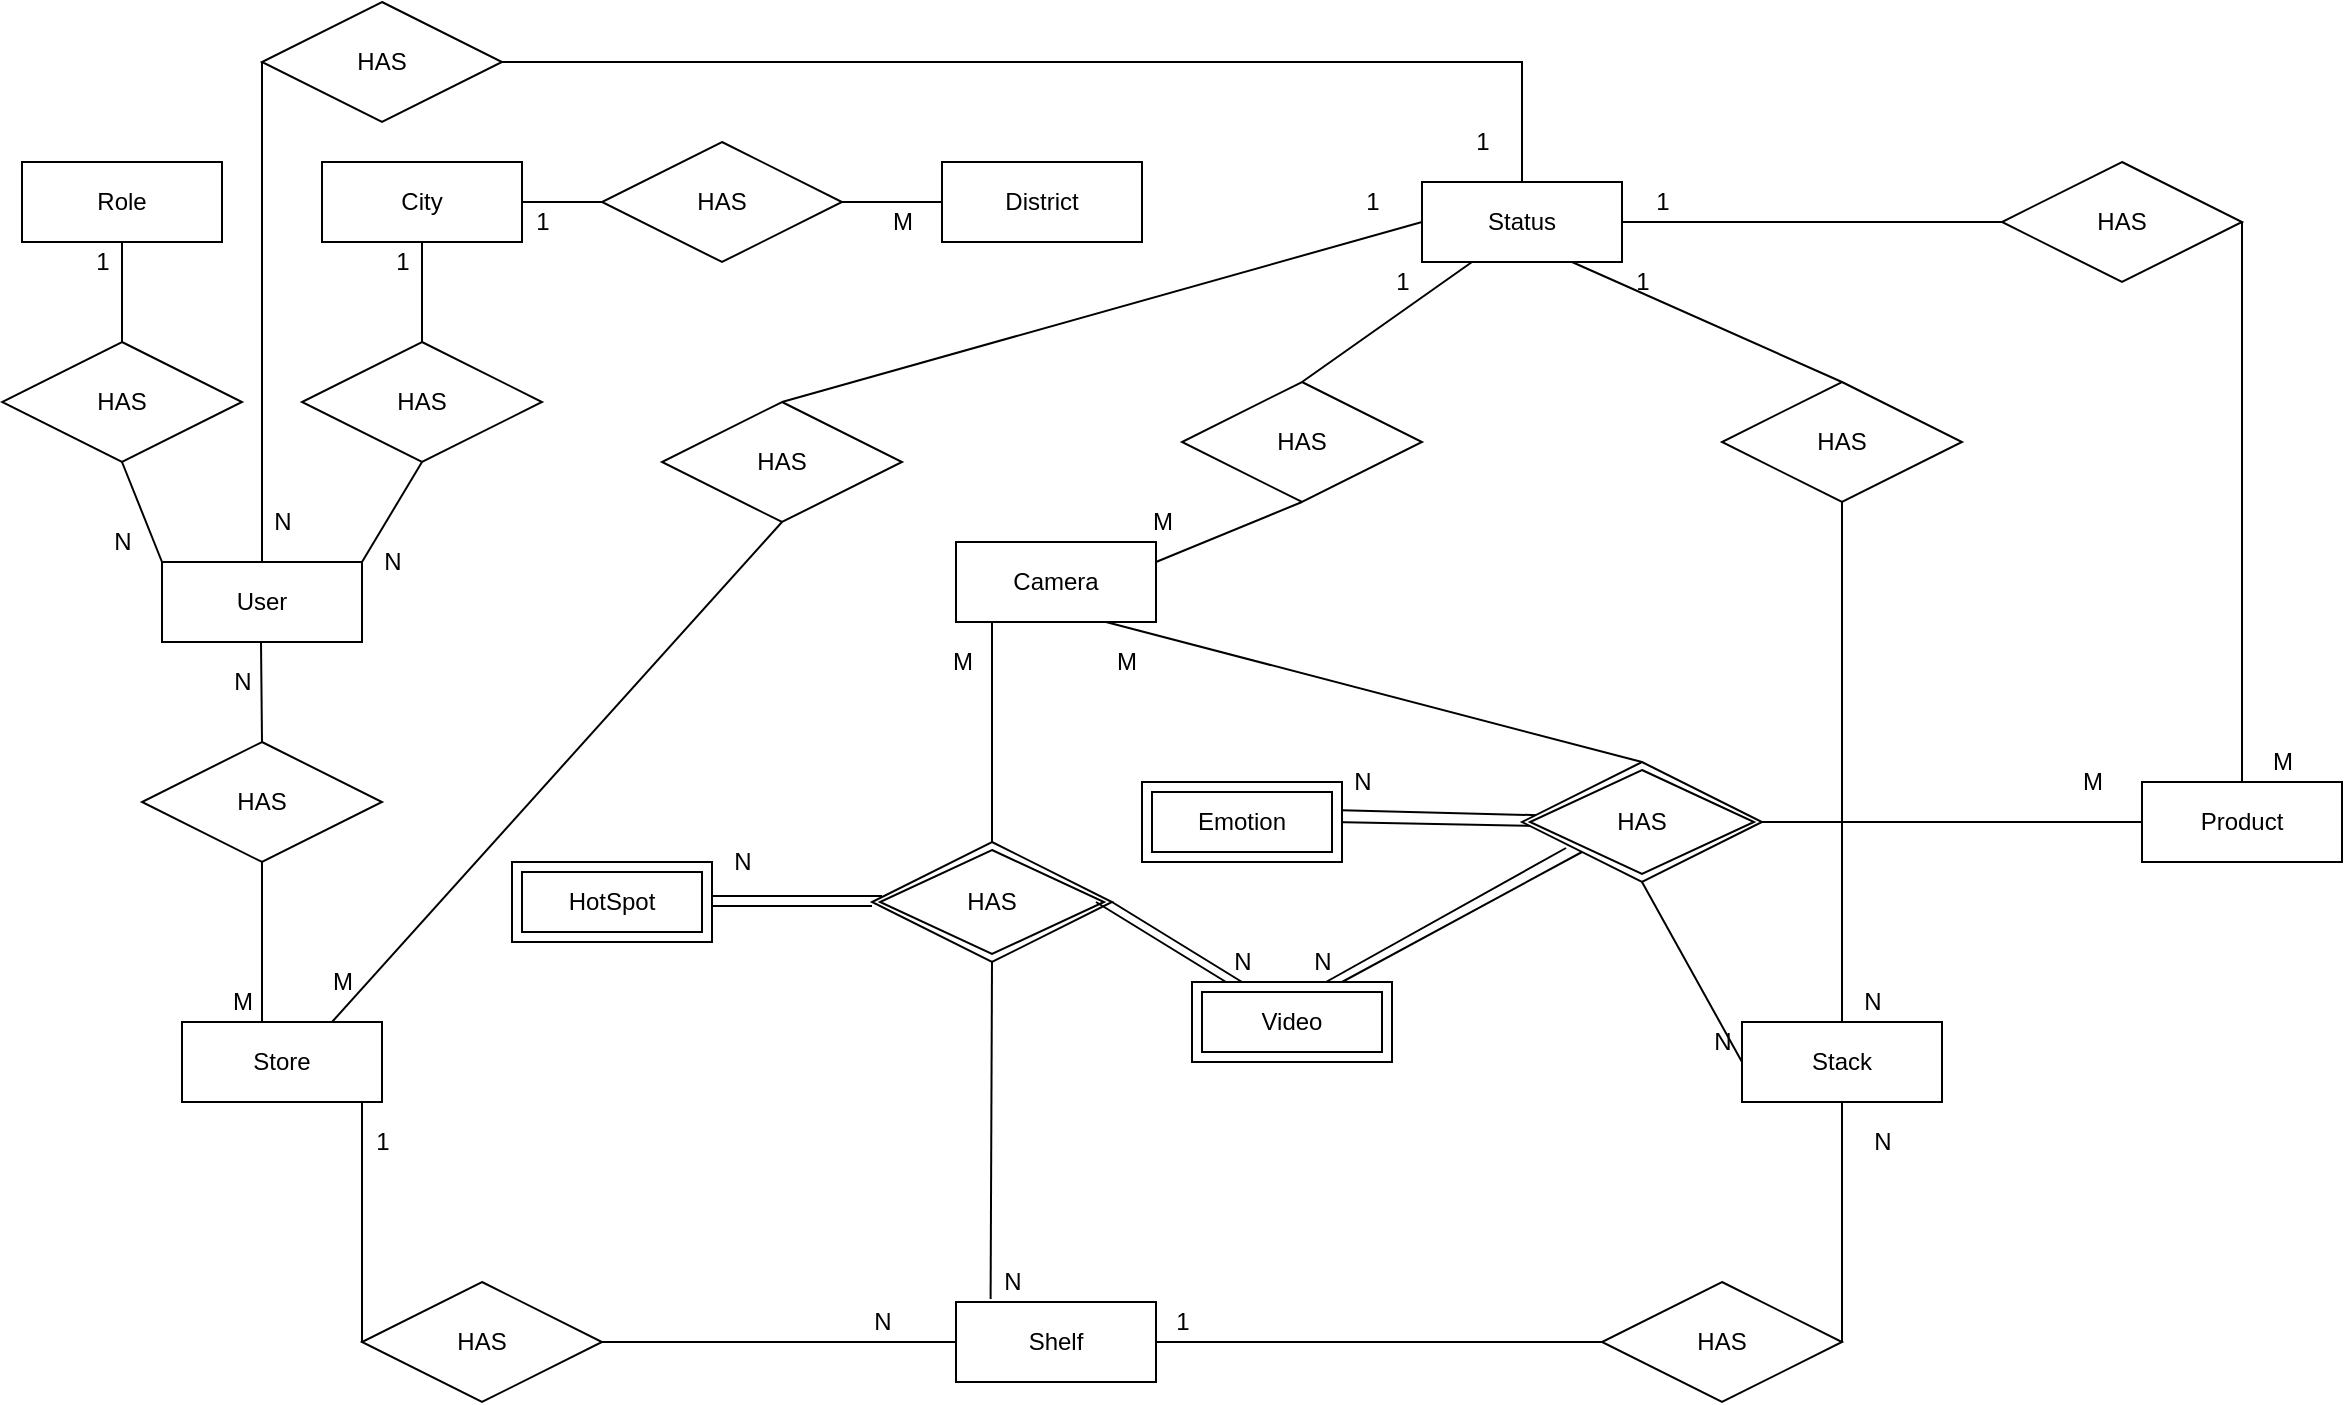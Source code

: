 <mxfile version="14.4.3" type="device" pages="2"><diagram id="R2lEEEUBdFMjLlhIrx00" name="Page-1"><mxGraphModel dx="1753" dy="2165" grid="1" gridSize="10" guides="1" tooltips="1" connect="1" arrows="1" fold="1" page="1" pageScale="1" pageWidth="850" pageHeight="1100" math="0" shadow="0" extFonts="Permanent Marker^https://fonts.googleapis.com/css?family=Permanent+Marker"><root><mxCell id="0"/><mxCell id="1" parent="0"/><mxCell id="-5fIrPBO5PSGwy3psEYP-17" value="HAS" style="shape=rhombus;perimeter=rhombusPerimeter;whiteSpace=wrap;html=1;align=center;" vertex="1" parent="1"><mxGeometry x="90" y="80" width="120" height="60" as="geometry"/></mxCell><mxCell id="-5fIrPBO5PSGwy3psEYP-18" value="" style="endArrow=none;html=1;rounded=0;exitX=0;exitY=0;exitDx=0;exitDy=0;entryX=0.5;entryY=1;entryDx=0;entryDy=0;" edge="1" parent="1" source="-5fIrPBO5PSGwy3psEYP-61" target="-5fIrPBO5PSGwy3psEYP-17"><mxGeometry relative="1" as="geometry"><mxPoint x="161" y="170" as="sourcePoint"/><mxPoint x="311" y="150" as="targetPoint"/></mxGeometry></mxCell><mxCell id="-5fIrPBO5PSGwy3psEYP-20" value="" style="endArrow=none;html=1;rounded=0;exitX=0.5;exitY=0;exitDx=0;exitDy=0;entryX=0.5;entryY=1;entryDx=0;entryDy=0;" edge="1" parent="1" source="-5fIrPBO5PSGwy3psEYP-17" target="-5fIrPBO5PSGwy3psEYP-65"><mxGeometry relative="1" as="geometry"><mxPoint x="161" y="50" as="sourcePoint"/><mxPoint x="140" y="30" as="targetPoint"/></mxGeometry></mxCell><mxCell id="-5fIrPBO5PSGwy3psEYP-24" value="HAS" style="shape=rhombus;perimeter=rhombusPerimeter;whiteSpace=wrap;html=1;align=center;" vertex="1" parent="1"><mxGeometry x="390" y="-20" width="120" height="60" as="geometry"/></mxCell><mxCell id="-5fIrPBO5PSGwy3psEYP-25" value="" style="endArrow=none;html=1;rounded=0;exitX=1;exitY=0.5;exitDx=0;exitDy=0;entryX=0;entryY=0.5;entryDx=0;entryDy=0;" edge="1" parent="1" source="-5fIrPBO5PSGwy3psEYP-64" target="-5fIrPBO5PSGwy3psEYP-24"><mxGeometry relative="1" as="geometry"><mxPoint x="360" y="-30" as="sourcePoint"/><mxPoint x="629.5" y="110" as="targetPoint"/></mxGeometry></mxCell><mxCell id="-5fIrPBO5PSGwy3psEYP-26" value="" style="endArrow=none;html=1;rounded=0;entryX=1;entryY=0.5;entryDx=0;entryDy=0;exitX=0;exitY=0.5;exitDx=0;exitDy=0;" edge="1" parent="1" target="-5fIrPBO5PSGwy3psEYP-24"><mxGeometry relative="1" as="geometry"><mxPoint x="560" y="10" as="sourcePoint"/><mxPoint x="629.5" as="targetPoint"/></mxGeometry></mxCell><mxCell id="-5fIrPBO5PSGwy3psEYP-27" value="HAS" style="shape=rhombus;perimeter=rhombusPerimeter;whiteSpace=wrap;html=1;align=center;" vertex="1" parent="1"><mxGeometry x="160" y="280" width="120" height="60" as="geometry"/></mxCell><mxCell id="-5fIrPBO5PSGwy3psEYP-28" value="" style="endArrow=none;html=1;rounded=0;exitX=0.5;exitY=0;exitDx=0;exitDy=0;entryX=0.5;entryY=1;entryDx=0;entryDy=0;" edge="1" parent="1" target="-5fIrPBO5PSGwy3psEYP-27"><mxGeometry relative="1" as="geometry"><mxPoint x="220" y="420" as="sourcePoint"/><mxPoint x="370" y="380" as="targetPoint"/></mxGeometry></mxCell><mxCell id="-5fIrPBO5PSGwy3psEYP-29" value="" style="endArrow=none;html=1;rounded=0;entryX=0.5;entryY=1;entryDx=0;entryDy=0;" edge="1" parent="1"><mxGeometry relative="1" as="geometry"><mxPoint x="220" y="280" as="sourcePoint"/><mxPoint x="219.5" y="230" as="targetPoint"/></mxGeometry></mxCell><mxCell id="-5fIrPBO5PSGwy3psEYP-30" value="HAS" style="shape=rhombus;perimeter=rhombusPerimeter;whiteSpace=wrap;html=1;align=center;" vertex="1" parent="1"><mxGeometry x="270" y="550" width="120" height="60" as="geometry"/></mxCell><mxCell id="-5fIrPBO5PSGwy3psEYP-31" value="" style="endArrow=none;html=1;rounded=0;exitX=0;exitY=0.5;exitDx=0;exitDy=0;" edge="1" parent="1" source="-5fIrPBO5PSGwy3psEYP-30"><mxGeometry relative="1" as="geometry"><mxPoint x="230" y="430" as="sourcePoint"/><mxPoint x="270" y="440" as="targetPoint"/></mxGeometry></mxCell><mxCell id="-5fIrPBO5PSGwy3psEYP-32" value="" style="endArrow=none;html=1;rounded=0;exitX=0;exitY=0.5;exitDx=0;exitDy=0;entryX=1;entryY=0.5;entryDx=0;entryDy=0;" edge="1" parent="1" source="-5fIrPBO5PSGwy3psEYP-72" target="-5fIrPBO5PSGwy3psEYP-30"><mxGeometry relative="1" as="geometry"><mxPoint x="556" y="439.5" as="sourcePoint"/><mxPoint x="480" y="439.5" as="targetPoint"/></mxGeometry></mxCell><mxCell id="-5fIrPBO5PSGwy3psEYP-34" value="HAS" style="shape=rhombus;perimeter=rhombusPerimeter;whiteSpace=wrap;html=1;align=center;" vertex="1" parent="1"><mxGeometry x="890" y="550" width="120" height="60" as="geometry"/></mxCell><mxCell id="-5fIrPBO5PSGwy3psEYP-35" value="" style="endArrow=none;html=1;rounded=0;exitX=0;exitY=0.5;exitDx=0;exitDy=0;entryX=1;entryY=0.5;entryDx=0;entryDy=0;" edge="1" parent="1" source="-5fIrPBO5PSGwy3psEYP-34" target="-5fIrPBO5PSGwy3psEYP-72"><mxGeometry relative="1" as="geometry"><mxPoint x="626" y="430" as="sourcePoint"/><mxPoint x="680" y="440" as="targetPoint"/></mxGeometry></mxCell><mxCell id="-5fIrPBO5PSGwy3psEYP-36" value="" style="endArrow=none;html=1;rounded=0;exitX=0.5;exitY=1;exitDx=0;exitDy=0;entryX=1;entryY=0.5;entryDx=0;entryDy=0;" edge="1" parent="1" source="-5fIrPBO5PSGwy3psEYP-73" target="-5fIrPBO5PSGwy3psEYP-34"><mxGeometry relative="1" as="geometry"><mxPoint x="952" y="439.5" as="sourcePoint"/><mxPoint x="876" y="439.5" as="targetPoint"/></mxGeometry></mxCell><mxCell id="-5fIrPBO5PSGwy3psEYP-39" value="HAS" style="shape=rhombus;perimeter=rhombusPerimeter;whiteSpace=wrap;html=1;align=center;" vertex="1" parent="1"><mxGeometry x="240" y="80" width="120" height="60" as="geometry"/></mxCell><mxCell id="-5fIrPBO5PSGwy3psEYP-40" value="" style="endArrow=none;html=1;rounded=0;exitX=1;exitY=0;exitDx=0;exitDy=0;entryX=0.5;entryY=1;entryDx=0;entryDy=0;" edge="1" parent="1" target="-5fIrPBO5PSGwy3psEYP-39" source="-5fIrPBO5PSGwy3psEYP-61"><mxGeometry relative="1" as="geometry"><mxPoint x="281" y="170" as="sourcePoint"/><mxPoint x="431" y="150" as="targetPoint"/></mxGeometry></mxCell><mxCell id="-5fIrPBO5PSGwy3psEYP-41" value="" style="endArrow=none;html=1;rounded=0;exitX=0.5;exitY=0;exitDx=0;exitDy=0;entryX=0.5;entryY=1;entryDx=0;entryDy=0;" edge="1" parent="1" source="-5fIrPBO5PSGwy3psEYP-39" target="-5fIrPBO5PSGwy3psEYP-64"><mxGeometry relative="1" as="geometry"><mxPoint x="300" y="50" as="sourcePoint"/><mxPoint x="300" y="30" as="targetPoint"/></mxGeometry></mxCell><mxCell id="-5fIrPBO5PSGwy3psEYP-49" value="" style="endArrow=none;html=1;rounded=0;exitX=0.173;exitY=-0.037;exitDx=0;exitDy=0;entryX=0.5;entryY=1;entryDx=0;entryDy=0;exitPerimeter=0;" edge="1" parent="1" source="-5fIrPBO5PSGwy3psEYP-72"><mxGeometry relative="1" as="geometry"><mxPoint x="617" y="400" as="sourcePoint"/><mxPoint x="585" y="390" as="targetPoint"/></mxGeometry></mxCell><mxCell id="-5fIrPBO5PSGwy3psEYP-50" value="" style="endArrow=none;html=1;rounded=0;exitX=0.5;exitY=0;exitDx=0;exitDy=0;" edge="1" parent="1"><mxGeometry relative="1" as="geometry"><mxPoint x="585" y="330" as="sourcePoint"/><mxPoint x="585" y="220" as="targetPoint"/></mxGeometry></mxCell><mxCell id="-5fIrPBO5PSGwy3psEYP-53" value="" style="endArrow=none;html=1;rounded=0;exitX=0;exitY=0.5;exitDx=0;exitDy=0;entryX=0.5;entryY=1;entryDx=0;entryDy=0;" edge="1" parent="1" source="-5fIrPBO5PSGwy3psEYP-73"><mxGeometry relative="1" as="geometry"><mxPoint x="1010" y="410" as="sourcePoint"/><mxPoint x="910" y="350" as="targetPoint"/></mxGeometry></mxCell><mxCell id="-5fIrPBO5PSGwy3psEYP-54" value="" style="endArrow=none;html=1;rounded=0;entryX=0.75;entryY=1;entryDx=0;entryDy=0;exitX=0.5;exitY=0;exitDx=0;exitDy=0;" edge="1" parent="1" target="-5fIrPBO5PSGwy3psEYP-68"><mxGeometry relative="1" as="geometry"><mxPoint x="910" y="290" as="sourcePoint"/><mxPoint x="677" y="200" as="targetPoint"/></mxGeometry></mxCell><mxCell id="-5fIrPBO5PSGwy3psEYP-56" value="" style="endArrow=none;html=1;rounded=0;exitX=1;exitY=0.5;exitDx=0;exitDy=0;entryX=0;entryY=0.5;entryDx=0;entryDy=0;" edge="1" parent="1" target="-5fIrPBO5PSGwy3psEYP-75"><mxGeometry relative="1" as="geometry"><mxPoint x="970" y="320" as="sourcePoint"/><mxPoint x="1170" y="230" as="targetPoint"/></mxGeometry></mxCell><mxCell id="-5fIrPBO5PSGwy3psEYP-59" value="Video" style="shape=ext;margin=3;double=1;whiteSpace=wrap;html=1;align=center;rounded=0;shadow=0;glass=0;sketch=0;gradientColor=none;" vertex="1" parent="1"><mxGeometry x="685" y="400" width="100" height="40" as="geometry"/></mxCell><mxCell id="-5fIrPBO5PSGwy3psEYP-61" value="User" style="whiteSpace=wrap;html=1;align=center;rounded=0;shadow=0;glass=0;sketch=0;gradientColor=none;" vertex="1" parent="1"><mxGeometry x="170" y="190" width="100" height="40" as="geometry"/></mxCell><mxCell id="-5fIrPBO5PSGwy3psEYP-63" value="Store" style="whiteSpace=wrap;html=1;align=center;rounded=0;shadow=0;glass=0;sketch=0;gradientColor=none;" vertex="1" parent="1"><mxGeometry x="180" y="420" width="100" height="40" as="geometry"/></mxCell><mxCell id="-5fIrPBO5PSGwy3psEYP-64" value="City" style="whiteSpace=wrap;html=1;align=center;rounded=0;shadow=0;glass=0;sketch=0;gradientColor=none;" vertex="1" parent="1"><mxGeometry x="250" y="-10" width="100" height="40" as="geometry"/></mxCell><mxCell id="-5fIrPBO5PSGwy3psEYP-65" value="Role" style="whiteSpace=wrap;html=1;align=center;rounded=0;shadow=0;glass=0;sketch=0;gradientColor=none;" vertex="1" parent="1"><mxGeometry x="100" y="-10" width="100" height="40" as="geometry"/></mxCell><mxCell id="-5fIrPBO5PSGwy3psEYP-67" value="District" style="whiteSpace=wrap;html=1;align=center;rounded=0;shadow=0;glass=0;sketch=0;gradientColor=none;" vertex="1" parent="1"><mxGeometry x="560" y="-10" width="100" height="40" as="geometry"/></mxCell><mxCell id="-5fIrPBO5PSGwy3psEYP-68" value="Camera" style="whiteSpace=wrap;html=1;align=center;rounded=0;shadow=0;glass=0;sketch=0;gradientColor=none;" vertex="1" parent="1"><mxGeometry x="567" y="180" width="100" height="40" as="geometry"/></mxCell><mxCell id="-5fIrPBO5PSGwy3psEYP-72" value="Shelf" style="whiteSpace=wrap;html=1;align=center;rounded=0;shadow=0;glass=0;sketch=0;gradientColor=none;" vertex="1" parent="1"><mxGeometry x="567" y="560" width="100" height="40" as="geometry"/></mxCell><mxCell id="-5fIrPBO5PSGwy3psEYP-73" value="Stack" style="whiteSpace=wrap;html=1;align=center;rounded=0;shadow=0;glass=0;sketch=0;gradientColor=none;" vertex="1" parent="1"><mxGeometry x="960" y="420" width="100" height="40" as="geometry"/></mxCell><mxCell id="-5fIrPBO5PSGwy3psEYP-75" value="Product" style="whiteSpace=wrap;html=1;align=center;rounded=0;shadow=0;glass=0;sketch=0;gradientColor=none;" vertex="1" parent="1"><mxGeometry x="1160" y="300" width="100" height="40" as="geometry"/></mxCell><mxCell id="-5fIrPBO5PSGwy3psEYP-80" value="" style="endArrow=none;html=1;rounded=0;" edge="1" parent="1"><mxGeometry relative="1" as="geometry"><mxPoint x="445" y="357" as="sourcePoint"/><mxPoint x="530" y="357" as="targetPoint"/></mxGeometry></mxCell><mxCell id="-5fIrPBO5PSGwy3psEYP-82" value="" style="endArrow=none;html=1;rounded=0;entryX=1;entryY=0.5;entryDx=0;entryDy=0;" edge="1" parent="1"><mxGeometry relative="1" as="geometry"><mxPoint x="525" y="362" as="sourcePoint"/><mxPoint x="445" y="362" as="targetPoint"/></mxGeometry></mxCell><mxCell id="-5fIrPBO5PSGwy3psEYP-84" value="Status" style="whiteSpace=wrap;html=1;align=center;rounded=0;shadow=0;glass=0;sketch=0;gradientColor=none;" vertex="1" parent="1"><mxGeometry x="800" width="100" height="40" as="geometry"/></mxCell><mxCell id="-5fIrPBO5PSGwy3psEYP-85" value="" style="endArrow=none;html=1;rounded=0;entryX=1;entryY=0.5;entryDx=0;entryDy=0;exitX=0.5;exitY=0;exitDx=0;exitDy=0;" edge="1" parent="1" source="-5fIrPBO5PSGwy3psEYP-84" target="-5fIrPBO5PSGwy3psEYP-86"><mxGeometry relative="1" as="geometry"><mxPoint x="730" y="110" as="sourcePoint"/><mxPoint x="628.56" y="73.12" as="targetPoint"/><Array as="points"><mxPoint x="850" y="-60"/></Array></mxGeometry></mxCell><mxCell id="-5fIrPBO5PSGwy3psEYP-86" value="HAS" style="shape=rhombus;perimeter=rhombusPerimeter;whiteSpace=wrap;html=1;align=center;" vertex="1" parent="1"><mxGeometry x="220" y="-90" width="120" height="60" as="geometry"/></mxCell><mxCell id="-5fIrPBO5PSGwy3psEYP-87" value="" style="endArrow=none;html=1;rounded=0;entryX=0.5;entryY=0;entryDx=0;entryDy=0;exitX=0;exitY=0.5;exitDx=0;exitDy=0;" edge="1" parent="1" source="-5fIrPBO5PSGwy3psEYP-86" target="-5fIrPBO5PSGwy3psEYP-61"><mxGeometry relative="1" as="geometry"><mxPoint x="557" y="170" as="sourcePoint"/><mxPoint x="317" y="170" as="targetPoint"/></mxGeometry></mxCell><mxCell id="-5fIrPBO5PSGwy3psEYP-88" value="HAS" style="shape=rhombus;perimeter=rhombusPerimeter;whiteSpace=wrap;html=1;align=center;" vertex="1" parent="1"><mxGeometry x="680" y="100" width="120" height="60" as="geometry"/></mxCell><mxCell id="-5fIrPBO5PSGwy3psEYP-89" value="HAS" style="shape=rhombus;perimeter=rhombusPerimeter;whiteSpace=wrap;html=1;align=center;" vertex="1" parent="1"><mxGeometry x="420" y="110" width="120" height="60" as="geometry"/></mxCell><mxCell id="-5fIrPBO5PSGwy3psEYP-90" value="" style="endArrow=none;html=1;rounded=0;entryX=0.5;entryY=0;entryDx=0;entryDy=0;exitX=0;exitY=0.5;exitDx=0;exitDy=0;" edge="1" parent="1" source="-5fIrPBO5PSGwy3psEYP-84" target="-5fIrPBO5PSGwy3psEYP-89"><mxGeometry relative="1" as="geometry"><mxPoint x="540" y="210" as="sourcePoint"/><mxPoint x="350" y="320" as="targetPoint"/></mxGeometry></mxCell><mxCell id="-5fIrPBO5PSGwy3psEYP-91" value="" style="endArrow=none;html=1;rounded=0;entryX=0.5;entryY=1;entryDx=0;entryDy=0;exitX=0.75;exitY=0;exitDx=0;exitDy=0;" edge="1" parent="1" source="-5fIrPBO5PSGwy3psEYP-63" target="-5fIrPBO5PSGwy3psEYP-89"><mxGeometry relative="1" as="geometry"><mxPoint x="230" y="680" as="sourcePoint"/><mxPoint x="860" y="630" as="targetPoint"/></mxGeometry></mxCell><mxCell id="-5fIrPBO5PSGwy3psEYP-93" value="" style="endArrow=none;html=1;rounded=0;entryX=0.5;entryY=0;entryDx=0;entryDy=0;exitX=0.25;exitY=1;exitDx=0;exitDy=0;" edge="1" parent="1" source="-5fIrPBO5PSGwy3psEYP-84" target="-5fIrPBO5PSGwy3psEYP-88"><mxGeometry relative="1" as="geometry"><mxPoint x="810" y="30" as="sourcePoint"/><mxPoint x="590" y="110" as="targetPoint"/></mxGeometry></mxCell><mxCell id="-5fIrPBO5PSGwy3psEYP-94" value="" style="endArrow=none;html=1;rounded=0;entryX=1;entryY=0.25;entryDx=0;entryDy=0;" edge="1" parent="1" target="-5fIrPBO5PSGwy3psEYP-68"><mxGeometry relative="1" as="geometry"><mxPoint x="740" y="160" as="sourcePoint"/><mxPoint x="667" y="200" as="targetPoint"/></mxGeometry></mxCell><mxCell id="-5fIrPBO5PSGwy3psEYP-95" value="HAS" style="shape=rhombus;perimeter=rhombusPerimeter;whiteSpace=wrap;html=1;align=center;" vertex="1" parent="1"><mxGeometry x="950" y="100" width="120" height="60" as="geometry"/></mxCell><mxCell id="-5fIrPBO5PSGwy3psEYP-96" value="" style="endArrow=none;html=1;rounded=0;entryX=0.75;entryY=1;entryDx=0;entryDy=0;exitX=0.5;exitY=0;exitDx=0;exitDy=0;" edge="1" parent="1" source="-5fIrPBO5PSGwy3psEYP-95" target="-5fIrPBO5PSGwy3psEYP-84"><mxGeometry relative="1" as="geometry"><mxPoint x="1010" as="sourcePoint"/><mxPoint x="900" y="60" as="targetPoint"/></mxGeometry></mxCell><mxCell id="-5fIrPBO5PSGwy3psEYP-97" value="" style="endArrow=none;html=1;rounded=0;entryX=0.5;entryY=1;entryDx=0;entryDy=0;" edge="1" parent="1" source="-5fIrPBO5PSGwy3psEYP-73" target="-5fIrPBO5PSGwy3psEYP-95"><mxGeometry relative="1" as="geometry"><mxPoint x="1030" y="320" as="sourcePoint"/><mxPoint x="935" y="220" as="targetPoint"/></mxGeometry></mxCell><mxCell id="-5fIrPBO5PSGwy3psEYP-98" value="" style="endArrow=none;html=1;rounded=0;exitX=1;exitY=0.25;exitDx=0;exitDy=0;entryX=0.07;entryY=0.377;entryDx=0;entryDy=0;entryPerimeter=0;" edge="1" parent="1"><mxGeometry relative="1" as="geometry"><mxPoint x="755" y="314" as="sourcePoint"/><mxPoint x="858.4" y="316.62" as="targetPoint"/></mxGeometry></mxCell><mxCell id="-5fIrPBO5PSGwy3psEYP-106" value="HAS" style="shape=rhombus;perimeter=rhombusPerimeter;whiteSpace=wrap;html=1;align=center;" vertex="1" parent="1"><mxGeometry x="1090" y="-10" width="120" height="60" as="geometry"/></mxCell><mxCell id="-5fIrPBO5PSGwy3psEYP-107" value="" style="endArrow=none;html=1;rounded=0;exitX=0;exitY=0.5;exitDx=0;exitDy=0;" edge="1" parent="1" source="-5fIrPBO5PSGwy3psEYP-106"><mxGeometry relative="1" as="geometry"><mxPoint x="1035" y="80" as="sourcePoint"/><mxPoint x="900" y="20" as="targetPoint"/></mxGeometry></mxCell><mxCell id="-5fIrPBO5PSGwy3psEYP-108" value="" style="endArrow=none;html=1;rounded=0;exitX=0.5;exitY=0;exitDx=0;exitDy=0;entryX=1;entryY=0.5;entryDx=0;entryDy=0;" edge="1" parent="1" source="-5fIrPBO5PSGwy3psEYP-75" target="-5fIrPBO5PSGwy3psEYP-106"><mxGeometry relative="1" as="geometry"><mxPoint x="1340" y="150" as="sourcePoint"/><mxPoint x="1190" y="90" as="targetPoint"/></mxGeometry></mxCell><mxCell id="-5fIrPBO5PSGwy3psEYP-109" value="1" style="text;html=1;align=center;verticalAlign=middle;resizable=0;points=[];autosize=1;" vertex="1" parent="1"><mxGeometry x="270" y="470" width="20" height="20" as="geometry"/></mxCell><mxCell id="-5fIrPBO5PSGwy3psEYP-110" value="N" style="text;html=1;align=center;verticalAlign=middle;resizable=0;points=[];autosize=1;" vertex="1" parent="1"><mxGeometry x="520" y="560" width="20" height="20" as="geometry"/></mxCell><mxCell id="-5fIrPBO5PSGwy3psEYP-111" value="N" style="text;html=1;align=center;verticalAlign=middle;resizable=0;points=[];autosize=1;" vertex="1" parent="1"><mxGeometry x="200" y="240" width="20" height="20" as="geometry"/></mxCell><mxCell id="-5fIrPBO5PSGwy3psEYP-112" value="M" style="text;html=1;align=center;verticalAlign=middle;resizable=0;points=[];autosize=1;" vertex="1" parent="1"><mxGeometry x="195" y="400" width="30" height="20" as="geometry"/></mxCell><mxCell id="-5fIrPBO5PSGwy3psEYP-113" value="N" style="text;html=1;align=center;verticalAlign=middle;resizable=0;points=[];autosize=1;" vertex="1" parent="1"><mxGeometry x="140" y="170" width="20" height="20" as="geometry"/></mxCell><mxCell id="-5fIrPBO5PSGwy3psEYP-114" value="1" style="text;html=1;align=center;verticalAlign=middle;resizable=0;points=[];autosize=1;" vertex="1" parent="1"><mxGeometry x="130" y="30" width="20" height="20" as="geometry"/></mxCell><mxCell id="-5fIrPBO5PSGwy3psEYP-115" value="N" style="text;html=1;align=center;verticalAlign=middle;resizable=0;points=[];autosize=1;" vertex="1" parent="1"><mxGeometry x="220" y="160" width="20" height="20" as="geometry"/></mxCell><mxCell id="-5fIrPBO5PSGwy3psEYP-116" value="1" style="text;html=1;align=center;verticalAlign=middle;resizable=0;points=[];autosize=1;" vertex="1" parent="1"><mxGeometry x="280" y="30" width="20" height="20" as="geometry"/></mxCell><mxCell id="-5fIrPBO5PSGwy3psEYP-117" value="1" style="text;html=1;align=center;verticalAlign=middle;resizable=0;points=[];autosize=1;" vertex="1" parent="1"><mxGeometry x="350" y="10" width="20" height="20" as="geometry"/></mxCell><mxCell id="-5fIrPBO5PSGwy3psEYP-118" value="M" style="text;html=1;align=center;verticalAlign=middle;resizable=0;points=[];autosize=1;" vertex="1" parent="1"><mxGeometry x="525" y="10" width="30" height="20" as="geometry"/></mxCell><mxCell id="-5fIrPBO5PSGwy3psEYP-119" value="N" style="text;html=1;align=center;verticalAlign=middle;resizable=0;points=[];autosize=1;" vertex="1" parent="1"><mxGeometry x="275" y="180" width="20" height="20" as="geometry"/></mxCell><mxCell id="-5fIrPBO5PSGwy3psEYP-120" value="1" style="text;html=1;align=center;verticalAlign=middle;resizable=0;points=[];autosize=1;" vertex="1" parent="1"><mxGeometry x="820" y="-30" width="20" height="20" as="geometry"/></mxCell><mxCell id="-5fIrPBO5PSGwy3psEYP-121" value="1" style="text;html=1;align=center;verticalAlign=middle;resizable=0;points=[];autosize=1;" vertex="1" parent="1"><mxGeometry x="780" y="40" width="20" height="20" as="geometry"/></mxCell><mxCell id="-5fIrPBO5PSGwy3psEYP-122" value="1" style="text;html=1;align=center;verticalAlign=middle;resizable=0;points=[];autosize=1;" vertex="1" parent="1"><mxGeometry x="900" y="40" width="20" height="20" as="geometry"/></mxCell><mxCell id="-5fIrPBO5PSGwy3psEYP-125" value="1" style="text;html=1;align=center;verticalAlign=middle;resizable=0;points=[];autosize=1;" vertex="1" parent="1"><mxGeometry x="910" width="20" height="20" as="geometry"/></mxCell><mxCell id="-5fIrPBO5PSGwy3psEYP-126" value="M" style="text;html=1;align=center;verticalAlign=middle;resizable=0;points=[];autosize=1;" vertex="1" parent="1"><mxGeometry x="1120" y="290" width="30" height="20" as="geometry"/></mxCell><mxCell id="-5fIrPBO5PSGwy3psEYP-127" value="M" style="text;html=1;align=center;verticalAlign=middle;resizable=0;points=[];autosize=1;" vertex="1" parent="1"><mxGeometry x="1215" y="280" width="30" height="20" as="geometry"/></mxCell><mxCell id="-5fIrPBO5PSGwy3psEYP-137" value="M" style="text;html=1;align=center;verticalAlign=middle;resizable=0;points=[];autosize=1;" vertex="1" parent="1"><mxGeometry x="655" y="160" width="30" height="20" as="geometry"/></mxCell><mxCell id="-5fIrPBO5PSGwy3psEYP-140" value="N" style="text;html=1;align=center;verticalAlign=middle;resizable=0;points=[];autosize=1;" vertex="1" parent="1"><mxGeometry x="940" y="420" width="20" height="20" as="geometry"/></mxCell><mxCell id="-5fIrPBO5PSGwy3psEYP-141" value="N" style="text;html=1;align=center;verticalAlign=middle;resizable=0;points=[];autosize=1;" vertex="1" parent="1"><mxGeometry x="585" y="540" width="20" height="20" as="geometry"/></mxCell><mxCell id="-5fIrPBO5PSGwy3psEYP-142" value="M" style="text;html=1;align=center;verticalAlign=middle;resizable=0;points=[];autosize=1;" vertex="1" parent="1"><mxGeometry x="637" y="230" width="30" height="20" as="geometry"/></mxCell><mxCell id="-5fIrPBO5PSGwy3psEYP-143" value="" style="endArrow=none;html=1;rounded=0;exitX=0.07;exitY=0.534;exitDx=0;exitDy=0;entryX=1;entryY=0.5;entryDx=0;entryDy=0;exitPerimeter=0;" edge="1" parent="1" source="-5fIrPBO5PSGwy3psEYP-151"><mxGeometry relative="1" as="geometry"><mxPoint x="1048" y="203" as="sourcePoint"/><mxPoint x="755" y="320" as="targetPoint"/></mxGeometry></mxCell><mxCell id="-5fIrPBO5PSGwy3psEYP-144" value="N" style="text;html=1;align=center;verticalAlign=middle;resizable=0;points=[];autosize=1;" vertex="1" parent="1"><mxGeometry x="1015" y="400" width="20" height="20" as="geometry"/></mxCell><mxCell id="-5fIrPBO5PSGwy3psEYP-147" value="1" style="text;html=1;align=center;verticalAlign=middle;resizable=0;points=[];autosize=1;" vertex="1" parent="1"><mxGeometry x="765" width="20" height="20" as="geometry"/></mxCell><mxCell id="-5fIrPBO5PSGwy3psEYP-148" value="M" style="text;html=1;align=center;verticalAlign=middle;resizable=0;points=[];autosize=1;" vertex="1" parent="1"><mxGeometry x="245" y="390" width="30" height="20" as="geometry"/></mxCell><mxCell id="-5fIrPBO5PSGwy3psEYP-149" value="M" style="text;html=1;align=center;verticalAlign=middle;resizable=0;points=[];autosize=1;" vertex="1" parent="1"><mxGeometry x="555" y="230" width="30" height="20" as="geometry"/></mxCell><mxCell id="-5fIrPBO5PSGwy3psEYP-151" value="HAS" style="shape=rhombus;double=1;perimeter=rhombusPerimeter;whiteSpace=wrap;html=1;align=center;rounded=0;shadow=0;glass=0;sketch=0;gradientColor=none;" vertex="1" parent="1"><mxGeometry x="850" y="290" width="120" height="60" as="geometry"/></mxCell><mxCell id="-5fIrPBO5PSGwy3psEYP-153" value="N" style="text;html=1;align=center;verticalAlign=middle;resizable=0;points=[];autosize=1;" vertex="1" parent="1"><mxGeometry x="450" y="330" width="20" height="20" as="geometry"/></mxCell><mxCell id="-5fIrPBO5PSGwy3psEYP-154" value="" style="endArrow=none;html=1;rounded=0;entryX=0.75;entryY=0;entryDx=0;entryDy=0;exitX=0;exitY=1;exitDx=0;exitDy=0;" edge="1" parent="1" source="-5fIrPBO5PSGwy3psEYP-151" target="-5fIrPBO5PSGwy3psEYP-59"><mxGeometry relative="1" as="geometry"><mxPoint x="820" y="332" as="sourcePoint"/><mxPoint x="765" y="330" as="targetPoint"/></mxGeometry></mxCell><mxCell id="-5fIrPBO5PSGwy3psEYP-155" value="" style="endArrow=none;html=1;rounded=0;" edge="1" parent="1"><mxGeometry relative="1" as="geometry"><mxPoint x="872" y="333" as="sourcePoint"/><mxPoint x="752" y="400" as="targetPoint"/></mxGeometry></mxCell><mxCell id="-5fIrPBO5PSGwy3psEYP-156" value="N" style="text;html=1;align=center;verticalAlign=middle;resizable=0;points=[];autosize=1;" vertex="1" parent="1"><mxGeometry x="760" y="290" width="20" height="20" as="geometry"/></mxCell><mxCell id="-5fIrPBO5PSGwy3psEYP-157" value="N" style="text;html=1;align=center;verticalAlign=middle;resizable=0;points=[];autosize=1;" vertex="1" parent="1"><mxGeometry x="740" y="380" width="20" height="20" as="geometry"/></mxCell><mxCell id="-5fIrPBO5PSGwy3psEYP-158" value="HotSpot" style="shape=ext;margin=3;double=1;whiteSpace=wrap;html=1;align=center;rounded=0;shadow=0;glass=0;sketch=0;gradientColor=none;" vertex="1" parent="1"><mxGeometry x="345" y="340" width="100" height="40" as="geometry"/></mxCell><mxCell id="-5fIrPBO5PSGwy3psEYP-159" value="Emotion" style="shape=ext;margin=3;double=1;whiteSpace=wrap;html=1;align=center;rounded=0;shadow=0;glass=0;sketch=0;gradientColor=none;" vertex="1" parent="1"><mxGeometry x="660" y="300" width="100" height="40" as="geometry"/></mxCell><mxCell id="-5fIrPBO5PSGwy3psEYP-160" value="HAS" style="shape=rhombus;double=1;perimeter=rhombusPerimeter;whiteSpace=wrap;html=1;align=center;rounded=0;shadow=0;glass=0;sketch=0;gradientColor=none;" vertex="1" parent="1"><mxGeometry x="525" y="330" width="120" height="60" as="geometry"/></mxCell><mxCell id="-5fIrPBO5PSGwy3psEYP-161" value="" style="endArrow=none;html=1;rounded=0;entryX=1;entryY=0.5;entryDx=0;entryDy=0;exitX=0.25;exitY=0;exitDx=0;exitDy=0;" edge="1" parent="1" source="-5fIrPBO5PSGwy3psEYP-59" target="-5fIrPBO5PSGwy3psEYP-160"><mxGeometry relative="1" as="geometry"><mxPoint x="535" y="372" as="sourcePoint"/><mxPoint x="455" y="372" as="targetPoint"/></mxGeometry></mxCell><mxCell id="-5fIrPBO5PSGwy3psEYP-162" value="" style="endArrow=none;html=1;rounded=0;entryX=1;entryY=0.5;entryDx=0;entryDy=0;exitX=0.25;exitY=0;exitDx=0;exitDy=0;" edge="1" parent="1"><mxGeometry relative="1" as="geometry"><mxPoint x="702" y="400" as="sourcePoint"/><mxPoint x="637" y="360" as="targetPoint"/></mxGeometry></mxCell><mxCell id="-5fIrPBO5PSGwy3psEYP-163" value="N" style="text;html=1;align=center;verticalAlign=middle;resizable=0;points=[];autosize=1;" vertex="1" parent="1"><mxGeometry x="700" y="380" width="20" height="20" as="geometry"/></mxCell><mxCell id="iCFuxu-NMPQwSqeaADFl-1" value="1" style="text;html=1;align=center;verticalAlign=middle;resizable=0;points=[];autosize=1;" vertex="1" parent="1"><mxGeometry x="670" y="560" width="20" height="20" as="geometry"/></mxCell><mxCell id="iCFuxu-NMPQwSqeaADFl-2" value="N" style="text;html=1;align=center;verticalAlign=middle;resizable=0;points=[];autosize=1;" vertex="1" parent="1"><mxGeometry x="1020" y="470" width="20" height="20" as="geometry"/></mxCell></root></mxGraphModel></diagram><diagram id="7XFVHPAYhddfX4y_82Ce" name="Page-2"><mxGraphModel dx="1490" dy="2005" grid="1" gridSize="10" guides="1" tooltips="1" connect="1" arrows="1" fold="1" page="1" pageScale="1" pageWidth="850" pageHeight="1100" math="0" shadow="0"><root><mxCell id="da9Z5Z6H9LkvXmgrU0s7-0"/><mxCell id="da9Z5Z6H9LkvXmgrU0s7-1" parent="da9Z5Z6H9LkvXmgrU0s7-0"/><mxCell id="yKP7FMZ17HNy_gpW8mYJ-0" value="HAS" style="shape=rhombus;perimeter=rhombusPerimeter;whiteSpace=wrap;html=1;align=center;" vertex="1" parent="da9Z5Z6H9LkvXmgrU0s7-1"><mxGeometry x="90" y="80" width="120" height="60" as="geometry"/></mxCell><mxCell id="yKP7FMZ17HNy_gpW8mYJ-1" value="" style="endArrow=none;html=1;rounded=0;exitX=0;exitY=0;exitDx=0;exitDy=0;entryX=0.5;entryY=1;entryDx=0;entryDy=0;" edge="1" parent="da9Z5Z6H9LkvXmgrU0s7-1" source="yKP7FMZ17HNy_gpW8mYJ-24" target="yKP7FMZ17HNy_gpW8mYJ-0"><mxGeometry relative="1" as="geometry"><mxPoint x="161" y="170" as="sourcePoint"/><mxPoint x="311" y="150" as="targetPoint"/></mxGeometry></mxCell><mxCell id="yKP7FMZ17HNy_gpW8mYJ-2" value="" style="endArrow=none;html=1;rounded=0;exitX=0.5;exitY=0;exitDx=0;exitDy=0;entryX=0.5;entryY=1;entryDx=0;entryDy=0;" edge="1" parent="da9Z5Z6H9LkvXmgrU0s7-1" source="yKP7FMZ17HNy_gpW8mYJ-0" target="yKP7FMZ17HNy_gpW8mYJ-27"><mxGeometry relative="1" as="geometry"><mxPoint x="161" y="50" as="sourcePoint"/><mxPoint x="140" y="30" as="targetPoint"/></mxGeometry></mxCell><mxCell id="yKP7FMZ17HNy_gpW8mYJ-3" value="HAS" style="shape=rhombus;perimeter=rhombusPerimeter;whiteSpace=wrap;html=1;align=center;" vertex="1" parent="da9Z5Z6H9LkvXmgrU0s7-1"><mxGeometry x="390" y="-20" width="120" height="60" as="geometry"/></mxCell><mxCell id="yKP7FMZ17HNy_gpW8mYJ-4" value="" style="endArrow=none;html=1;rounded=0;exitX=1;exitY=0.5;exitDx=0;exitDy=0;entryX=0;entryY=0.5;entryDx=0;entryDy=0;" edge="1" parent="da9Z5Z6H9LkvXmgrU0s7-1" source="yKP7FMZ17HNy_gpW8mYJ-26" target="yKP7FMZ17HNy_gpW8mYJ-3"><mxGeometry relative="1" as="geometry"><mxPoint x="360" y="-30" as="sourcePoint"/><mxPoint x="629.5" y="110" as="targetPoint"/></mxGeometry></mxCell><mxCell id="yKP7FMZ17HNy_gpW8mYJ-5" value="" style="endArrow=none;html=1;rounded=0;entryX=1;entryY=0.5;entryDx=0;entryDy=0;exitX=0;exitY=0.5;exitDx=0;exitDy=0;" edge="1" parent="da9Z5Z6H9LkvXmgrU0s7-1" target="yKP7FMZ17HNy_gpW8mYJ-3"><mxGeometry relative="1" as="geometry"><mxPoint x="560" y="10" as="sourcePoint"/><mxPoint x="629.5" as="targetPoint"/></mxGeometry></mxCell><mxCell id="yKP7FMZ17HNy_gpW8mYJ-6" value="HAS" style="shape=rhombus;perimeter=rhombusPerimeter;whiteSpace=wrap;html=1;align=center;" vertex="1" parent="da9Z5Z6H9LkvXmgrU0s7-1"><mxGeometry x="160" y="280" width="120" height="60" as="geometry"/></mxCell><mxCell id="yKP7FMZ17HNy_gpW8mYJ-7" value="" style="endArrow=none;html=1;rounded=0;exitX=0.5;exitY=0;exitDx=0;exitDy=0;entryX=0.5;entryY=1;entryDx=0;entryDy=0;" edge="1" parent="da9Z5Z6H9LkvXmgrU0s7-1" target="yKP7FMZ17HNy_gpW8mYJ-6"><mxGeometry relative="1" as="geometry"><mxPoint x="220" y="420" as="sourcePoint"/><mxPoint x="370" y="380" as="targetPoint"/></mxGeometry></mxCell><mxCell id="yKP7FMZ17HNy_gpW8mYJ-8" value="" style="endArrow=none;html=1;rounded=0;entryX=0.5;entryY=1;entryDx=0;entryDy=0;" edge="1" parent="da9Z5Z6H9LkvXmgrU0s7-1"><mxGeometry relative="1" as="geometry"><mxPoint x="220" y="280" as="sourcePoint"/><mxPoint x="219.5" y="230" as="targetPoint"/></mxGeometry></mxCell><mxCell id="yKP7FMZ17HNy_gpW8mYJ-9" value="HAS" style="shape=rhombus;perimeter=rhombusPerimeter;whiteSpace=wrap;html=1;align=center;" vertex="1" parent="da9Z5Z6H9LkvXmgrU0s7-1"><mxGeometry x="270" y="550" width="120" height="60" as="geometry"/></mxCell><mxCell id="yKP7FMZ17HNy_gpW8mYJ-10" value="" style="endArrow=none;html=1;rounded=0;exitX=0;exitY=0.5;exitDx=0;exitDy=0;" edge="1" parent="da9Z5Z6H9LkvXmgrU0s7-1" source="yKP7FMZ17HNy_gpW8mYJ-9"><mxGeometry relative="1" as="geometry"><mxPoint x="230" y="430" as="sourcePoint"/><mxPoint x="270" y="440" as="targetPoint"/></mxGeometry></mxCell><mxCell id="yKP7FMZ17HNy_gpW8mYJ-11" value="" style="endArrow=none;html=1;rounded=0;exitX=0;exitY=0.5;exitDx=0;exitDy=0;entryX=1;entryY=0.5;entryDx=0;entryDy=0;" edge="1" parent="da9Z5Z6H9LkvXmgrU0s7-1" source="yKP7FMZ17HNy_gpW8mYJ-30" target="yKP7FMZ17HNy_gpW8mYJ-9"><mxGeometry relative="1" as="geometry"><mxPoint x="556" y="439.5" as="sourcePoint"/><mxPoint x="480" y="439.5" as="targetPoint"/></mxGeometry></mxCell><mxCell id="yKP7FMZ17HNy_gpW8mYJ-12" value="HAS" style="shape=rhombus;perimeter=rhombusPerimeter;whiteSpace=wrap;html=1;align=center;" vertex="1" parent="da9Z5Z6H9LkvXmgrU0s7-1"><mxGeometry x="877" y="550" width="120" height="60" as="geometry"/></mxCell><mxCell id="yKP7FMZ17HNy_gpW8mYJ-13" value="" style="endArrow=none;html=1;rounded=0;exitX=0;exitY=0.5;exitDx=0;exitDy=0;entryX=1;entryY=0.5;entryDx=0;entryDy=0;" edge="1" parent="da9Z5Z6H9LkvXmgrU0s7-1" source="yKP7FMZ17HNy_gpW8mYJ-12" target="yKP7FMZ17HNy_gpW8mYJ-30"><mxGeometry relative="1" as="geometry"><mxPoint x="626" y="430" as="sourcePoint"/><mxPoint x="680" y="440" as="targetPoint"/></mxGeometry></mxCell><mxCell id="yKP7FMZ17HNy_gpW8mYJ-14" value="" style="endArrow=none;html=1;rounded=0;exitX=0.5;exitY=1;exitDx=0;exitDy=0;entryX=1;entryY=0.5;entryDx=0;entryDy=0;" edge="1" parent="da9Z5Z6H9LkvXmgrU0s7-1" source="yKP7FMZ17HNy_gpW8mYJ-31"><mxGeometry relative="1" as="geometry"><mxPoint x="939" y="439.5" as="sourcePoint"/><mxPoint x="997" y="580" as="targetPoint"/></mxGeometry></mxCell><mxCell id="yKP7FMZ17HNy_gpW8mYJ-15" value="HAS" style="shape=rhombus;perimeter=rhombusPerimeter;whiteSpace=wrap;html=1;align=center;" vertex="1" parent="da9Z5Z6H9LkvXmgrU0s7-1"><mxGeometry x="240" y="80" width="120" height="60" as="geometry"/></mxCell><mxCell id="yKP7FMZ17HNy_gpW8mYJ-16" value="" style="endArrow=none;html=1;rounded=0;exitX=1;exitY=0;exitDx=0;exitDy=0;entryX=0.5;entryY=1;entryDx=0;entryDy=0;" edge="1" parent="da9Z5Z6H9LkvXmgrU0s7-1" source="yKP7FMZ17HNy_gpW8mYJ-24" target="yKP7FMZ17HNy_gpW8mYJ-15"><mxGeometry relative="1" as="geometry"><mxPoint x="281" y="170" as="sourcePoint"/><mxPoint x="431" y="150" as="targetPoint"/></mxGeometry></mxCell><mxCell id="yKP7FMZ17HNy_gpW8mYJ-17" value="" style="endArrow=none;html=1;rounded=0;exitX=0.5;exitY=0;exitDx=0;exitDy=0;entryX=0.5;entryY=1;entryDx=0;entryDy=0;" edge="1" parent="da9Z5Z6H9LkvXmgrU0s7-1" source="yKP7FMZ17HNy_gpW8mYJ-15" target="yKP7FMZ17HNy_gpW8mYJ-26"><mxGeometry relative="1" as="geometry"><mxPoint x="300" y="50" as="sourcePoint"/><mxPoint x="300" y="30" as="targetPoint"/></mxGeometry></mxCell><mxCell id="yKP7FMZ17HNy_gpW8mYJ-18" value="" style="endArrow=none;html=1;rounded=0;exitX=0.5;exitY=0;exitDx=0;exitDy=0;entryX=0.5;entryY=1;entryDx=0;entryDy=0;" edge="1" parent="da9Z5Z6H9LkvXmgrU0s7-1" source="yKP7FMZ17HNy_gpW8mYJ-30"><mxGeometry relative="1" as="geometry"><mxPoint x="617" y="400" as="sourcePoint"/><mxPoint x="585" y="390" as="targetPoint"/></mxGeometry></mxCell><mxCell id="yKP7FMZ17HNy_gpW8mYJ-19" value="" style="endArrow=none;html=1;rounded=0;exitX=0.5;exitY=0;exitDx=0;exitDy=0;" edge="1" parent="da9Z5Z6H9LkvXmgrU0s7-1"><mxGeometry relative="1" as="geometry"><mxPoint x="585" y="330" as="sourcePoint"/><mxPoint x="585" y="220" as="targetPoint"/></mxGeometry></mxCell><mxCell id="yKP7FMZ17HNy_gpW8mYJ-20" value="" style="endArrow=none;html=1;rounded=0;exitX=0;exitY=0.5;exitDx=0;exitDy=0;entryX=1;entryY=0.5;entryDx=0;entryDy=0;" edge="1" parent="da9Z5Z6H9LkvXmgrU0s7-1" source="yKP7FMZ17HNy_gpW8mYJ-31" target="yKP7FMZ17HNy_gpW8mYJ-90"><mxGeometry relative="1" as="geometry"><mxPoint x="1010" y="410" as="sourcePoint"/><mxPoint x="830" y="420" as="targetPoint"/></mxGeometry></mxCell><mxCell id="yKP7FMZ17HNy_gpW8mYJ-24" value="User" style="whiteSpace=wrap;html=1;align=center;rounded=0;shadow=0;glass=0;sketch=0;gradientColor=none;" vertex="1" parent="da9Z5Z6H9LkvXmgrU0s7-1"><mxGeometry x="170" y="190" width="100" height="40" as="geometry"/></mxCell><mxCell id="yKP7FMZ17HNy_gpW8mYJ-25" value="Store" style="whiteSpace=wrap;html=1;align=center;rounded=0;shadow=0;glass=0;sketch=0;gradientColor=none;" vertex="1" parent="da9Z5Z6H9LkvXmgrU0s7-1"><mxGeometry x="180" y="420" width="100" height="40" as="geometry"/></mxCell><mxCell id="yKP7FMZ17HNy_gpW8mYJ-26" value="City" style="whiteSpace=wrap;html=1;align=center;rounded=0;shadow=0;glass=0;sketch=0;gradientColor=none;" vertex="1" parent="da9Z5Z6H9LkvXmgrU0s7-1"><mxGeometry x="250" y="-10" width="100" height="40" as="geometry"/></mxCell><mxCell id="yKP7FMZ17HNy_gpW8mYJ-27" value="Role" style="whiteSpace=wrap;html=1;align=center;rounded=0;shadow=0;glass=0;sketch=0;gradientColor=none;" vertex="1" parent="da9Z5Z6H9LkvXmgrU0s7-1"><mxGeometry x="100" y="-10" width="100" height="40" as="geometry"/></mxCell><mxCell id="yKP7FMZ17HNy_gpW8mYJ-28" value="District" style="whiteSpace=wrap;html=1;align=center;rounded=0;shadow=0;glass=0;sketch=0;gradientColor=none;" vertex="1" parent="da9Z5Z6H9LkvXmgrU0s7-1"><mxGeometry x="560" y="-10" width="100" height="40" as="geometry"/></mxCell><mxCell id="yKP7FMZ17HNy_gpW8mYJ-29" value="Camera" style="whiteSpace=wrap;html=1;align=center;rounded=0;shadow=0;glass=0;sketch=0;gradientColor=none;" vertex="1" parent="da9Z5Z6H9LkvXmgrU0s7-1"><mxGeometry x="567" y="180" width="100" height="40" as="geometry"/></mxCell><mxCell id="yKP7FMZ17HNy_gpW8mYJ-30" value="Shelf" style="whiteSpace=wrap;html=1;align=center;rounded=0;shadow=0;glass=0;sketch=0;gradientColor=none;" vertex="1" parent="da9Z5Z6H9LkvXmgrU0s7-1"><mxGeometry x="535" y="560" width="100" height="40" as="geometry"/></mxCell><mxCell id="yKP7FMZ17HNy_gpW8mYJ-31" value="Stack" style="whiteSpace=wrap;html=1;align=center;rounded=0;shadow=0;glass=0;sketch=0;gradientColor=none;" vertex="1" parent="da9Z5Z6H9LkvXmgrU0s7-1"><mxGeometry x="947" y="350" width="100" height="40" as="geometry"/></mxCell><mxCell id="yKP7FMZ17HNy_gpW8mYJ-32" value="Product" style="whiteSpace=wrap;html=1;align=center;rounded=0;shadow=0;glass=0;sketch=0;gradientColor=none;" vertex="1" parent="da9Z5Z6H9LkvXmgrU0s7-1"><mxGeometry x="1164" y="130" width="100" height="40" as="geometry"/></mxCell><mxCell id="yKP7FMZ17HNy_gpW8mYJ-35" value="Status" style="whiteSpace=wrap;html=1;align=center;rounded=0;shadow=0;glass=0;sketch=0;gradientColor=none;" vertex="1" parent="da9Z5Z6H9LkvXmgrU0s7-1"><mxGeometry x="800" width="100" height="40" as="geometry"/></mxCell><mxCell id="yKP7FMZ17HNy_gpW8mYJ-36" value="" style="endArrow=none;html=1;rounded=0;entryX=1;entryY=0.5;entryDx=0;entryDy=0;exitX=0.25;exitY=0;exitDx=0;exitDy=0;" edge="1" parent="da9Z5Z6H9LkvXmgrU0s7-1" source="yKP7FMZ17HNy_gpW8mYJ-35" target="yKP7FMZ17HNy_gpW8mYJ-37"><mxGeometry relative="1" as="geometry"><mxPoint x="730" y="110" as="sourcePoint"/><mxPoint x="628.56" y="73.12" as="targetPoint"/><Array as="points"><mxPoint x="825" y="-60"/></Array></mxGeometry></mxCell><mxCell id="yKP7FMZ17HNy_gpW8mYJ-37" value="HAS" style="shape=rhombus;perimeter=rhombusPerimeter;whiteSpace=wrap;html=1;align=center;" vertex="1" parent="da9Z5Z6H9LkvXmgrU0s7-1"><mxGeometry x="220" y="-90" width="120" height="60" as="geometry"/></mxCell><mxCell id="yKP7FMZ17HNy_gpW8mYJ-38" value="" style="endArrow=none;html=1;rounded=0;entryX=0.5;entryY=0;entryDx=0;entryDy=0;exitX=0;exitY=0.5;exitDx=0;exitDy=0;" edge="1" parent="da9Z5Z6H9LkvXmgrU0s7-1" source="yKP7FMZ17HNy_gpW8mYJ-37" target="yKP7FMZ17HNy_gpW8mYJ-24"><mxGeometry relative="1" as="geometry"><mxPoint x="557" y="170" as="sourcePoint"/><mxPoint x="317" y="170" as="targetPoint"/></mxGeometry></mxCell><mxCell id="yKP7FMZ17HNy_gpW8mYJ-39" value="HAS" style="shape=rhombus;perimeter=rhombusPerimeter;whiteSpace=wrap;html=1;align=center;" vertex="1" parent="da9Z5Z6H9LkvXmgrU0s7-1"><mxGeometry x="642" y="50" width="120" height="60" as="geometry"/></mxCell><mxCell id="yKP7FMZ17HNy_gpW8mYJ-40" value="HAS" style="shape=rhombus;perimeter=rhombusPerimeter;whiteSpace=wrap;html=1;align=center;" vertex="1" parent="da9Z5Z6H9LkvXmgrU0s7-1"><mxGeometry x="790" y="610" width="120" height="60" as="geometry"/></mxCell><mxCell id="yKP7FMZ17HNy_gpW8mYJ-41" value="" style="endArrow=none;html=1;rounded=0;entryX=1;entryY=0.5;entryDx=0;entryDy=0;exitX=0.88;exitY=0.025;exitDx=0;exitDy=0;exitPerimeter=0;" edge="1" parent="da9Z5Z6H9LkvXmgrU0s7-1" source="yKP7FMZ17HNy_gpW8mYJ-35" target="yKP7FMZ17HNy_gpW8mYJ-40"><mxGeometry relative="1" as="geometry"><mxPoint x="540" y="210" as="sourcePoint"/><mxPoint x="350" y="320" as="targetPoint"/><Array as="points"><mxPoint x="888" y="-60"/><mxPoint x="1280" y="-60"/><mxPoint x="1280" y="640"/></Array></mxGeometry></mxCell><mxCell id="yKP7FMZ17HNy_gpW8mYJ-42" value="" style="endArrow=none;html=1;rounded=0;entryX=0;entryY=0.5;entryDx=0;entryDy=0;exitX=0.5;exitY=1;exitDx=0;exitDy=0;" edge="1" parent="da9Z5Z6H9LkvXmgrU0s7-1" source="yKP7FMZ17HNy_gpW8mYJ-25" target="yKP7FMZ17HNy_gpW8mYJ-40"><mxGeometry relative="1" as="geometry"><mxPoint x="230" y="680" as="sourcePoint"/><mxPoint x="860" y="630" as="targetPoint"/><Array as="points"><mxPoint x="230" y="640"/></Array></mxGeometry></mxCell><mxCell id="yKP7FMZ17HNy_gpW8mYJ-43" value="" style="endArrow=none;html=1;rounded=0;entryX=1;entryY=0.5;entryDx=0;entryDy=0;exitX=0.25;exitY=1;exitDx=0;exitDy=0;" edge="1" parent="da9Z5Z6H9LkvXmgrU0s7-1" source="yKP7FMZ17HNy_gpW8mYJ-35" target="yKP7FMZ17HNy_gpW8mYJ-39"><mxGeometry relative="1" as="geometry"><mxPoint x="810" y="30" as="sourcePoint"/><mxPoint x="590" y="110" as="targetPoint"/></mxGeometry></mxCell><mxCell id="yKP7FMZ17HNy_gpW8mYJ-44" value="" style="endArrow=none;html=1;rounded=0;exitX=0;exitY=0.5;exitDx=0;exitDy=0;" edge="1" parent="da9Z5Z6H9LkvXmgrU0s7-1" source="yKP7FMZ17HNy_gpW8mYJ-39"><mxGeometry relative="1" as="geometry"><mxPoint x="740" y="160" as="sourcePoint"/><mxPoint x="642" y="180" as="targetPoint"/></mxGeometry></mxCell><mxCell id="yKP7FMZ17HNy_gpW8mYJ-45" value="HAS" style="shape=rhombus;perimeter=rhombusPerimeter;whiteSpace=wrap;html=1;align=center;" vertex="1" parent="da9Z5Z6H9LkvXmgrU0s7-1"><mxGeometry x="879" y="100" width="120" height="60" as="geometry"/></mxCell><mxCell id="yKP7FMZ17HNy_gpW8mYJ-46" value="" style="endArrow=none;html=1;rounded=0;exitX=0;exitY=0.5;exitDx=0;exitDy=0;" edge="1" parent="da9Z5Z6H9LkvXmgrU0s7-1"><mxGeometry relative="1" as="geometry"><mxPoint x="879" y="130" as="sourcePoint"/><mxPoint x="879" y="40" as="targetPoint"/></mxGeometry></mxCell><mxCell id="yKP7FMZ17HNy_gpW8mYJ-47" value="" style="endArrow=none;html=1;rounded=0;entryX=1;entryY=0.5;entryDx=0;entryDy=0;exitX=0;exitY=1.05;exitDx=0;exitDy=0;exitPerimeter=0;" edge="1" parent="da9Z5Z6H9LkvXmgrU0s7-1"><mxGeometry relative="1" as="geometry"><mxPoint x="999" y="351" as="sourcePoint"/><mxPoint x="999" y="130" as="targetPoint"/></mxGeometry></mxCell><mxCell id="yKP7FMZ17HNy_gpW8mYJ-48" value="" style="endArrow=none;html=1;rounded=0;exitX=0;exitY=0.5;exitDx=0;exitDy=0;entryX=0.91;entryY=1;entryDx=0;entryDy=0;entryPerimeter=0;" edge="1" parent="da9Z5Z6H9LkvXmgrU0s7-1" source="yKP7FMZ17HNy_gpW8mYJ-90" target="yKP7FMZ17HNy_gpW8mYJ-29"><mxGeometry relative="1" as="geometry"><mxPoint x="755" y="314" as="sourcePoint"/><mxPoint x="858.4" y="316.62" as="targetPoint"/></mxGeometry></mxCell><mxCell id="yKP7FMZ17HNy_gpW8mYJ-49" value="HAS" style="shape=rhombus;perimeter=rhombusPerimeter;whiteSpace=wrap;html=1;align=center;" vertex="1" parent="da9Z5Z6H9LkvXmgrU0s7-1"><mxGeometry x="1094" y="-10" width="120" height="60" as="geometry"/></mxCell><mxCell id="yKP7FMZ17HNy_gpW8mYJ-50" value="" style="endArrow=none;html=1;rounded=0;exitX=0;exitY=0.5;exitDx=0;exitDy=0;" edge="1" parent="da9Z5Z6H9LkvXmgrU0s7-1" source="yKP7FMZ17HNy_gpW8mYJ-49"><mxGeometry relative="1" as="geometry"><mxPoint x="1035" y="80" as="sourcePoint"/><mxPoint x="900" y="20" as="targetPoint"/></mxGeometry></mxCell><mxCell id="yKP7FMZ17HNy_gpW8mYJ-51" value="" style="endArrow=none;html=1;rounded=0;exitX=0.5;exitY=0;exitDx=0;exitDy=0;entryX=1;entryY=0.5;entryDx=0;entryDy=0;" edge="1" parent="da9Z5Z6H9LkvXmgrU0s7-1" source="yKP7FMZ17HNy_gpW8mYJ-32" target="yKP7FMZ17HNy_gpW8mYJ-49"><mxGeometry relative="1" as="geometry"><mxPoint x="1344" y="150" as="sourcePoint"/><mxPoint x="1194" y="90" as="targetPoint"/></mxGeometry></mxCell><mxCell id="yKP7FMZ17HNy_gpW8mYJ-52" value="1" style="text;html=1;align=center;verticalAlign=middle;resizable=0;points=[];autosize=1;" vertex="1" parent="da9Z5Z6H9LkvXmgrU0s7-1"><mxGeometry x="270" y="470" width="20" height="20" as="geometry"/></mxCell><mxCell id="yKP7FMZ17HNy_gpW8mYJ-53" value="N" style="text;html=1;align=center;verticalAlign=middle;resizable=0;points=[];autosize=1;" vertex="1" parent="da9Z5Z6H9LkvXmgrU0s7-1"><mxGeometry x="510" y="560" width="20" height="20" as="geometry"/></mxCell><mxCell id="yKP7FMZ17HNy_gpW8mYJ-54" value="N" style="text;html=1;align=center;verticalAlign=middle;resizable=0;points=[];autosize=1;" vertex="1" parent="da9Z5Z6H9LkvXmgrU0s7-1"><mxGeometry x="200" y="240" width="20" height="20" as="geometry"/></mxCell><mxCell id="yKP7FMZ17HNy_gpW8mYJ-55" value="M" style="text;html=1;align=center;verticalAlign=middle;resizable=0;points=[];autosize=1;" vertex="1" parent="da9Z5Z6H9LkvXmgrU0s7-1"><mxGeometry x="195" y="400" width="30" height="20" as="geometry"/></mxCell><mxCell id="yKP7FMZ17HNy_gpW8mYJ-56" value="N" style="text;html=1;align=center;verticalAlign=middle;resizable=0;points=[];autosize=1;" vertex="1" parent="da9Z5Z6H9LkvXmgrU0s7-1"><mxGeometry x="140" y="170" width="20" height="20" as="geometry"/></mxCell><mxCell id="yKP7FMZ17HNy_gpW8mYJ-57" value="1" style="text;html=1;align=center;verticalAlign=middle;resizable=0;points=[];autosize=1;" vertex="1" parent="da9Z5Z6H9LkvXmgrU0s7-1"><mxGeometry x="130" y="30" width="20" height="20" as="geometry"/></mxCell><mxCell id="yKP7FMZ17HNy_gpW8mYJ-58" value="N" style="text;html=1;align=center;verticalAlign=middle;resizable=0;points=[];autosize=1;" vertex="1" parent="da9Z5Z6H9LkvXmgrU0s7-1"><mxGeometry x="220" y="160" width="20" height="20" as="geometry"/></mxCell><mxCell id="yKP7FMZ17HNy_gpW8mYJ-59" value="1" style="text;html=1;align=center;verticalAlign=middle;resizable=0;points=[];autosize=1;" vertex="1" parent="da9Z5Z6H9LkvXmgrU0s7-1"><mxGeometry x="280" y="30" width="20" height="20" as="geometry"/></mxCell><mxCell id="yKP7FMZ17HNy_gpW8mYJ-60" value="1" style="text;html=1;align=center;verticalAlign=middle;resizable=0;points=[];autosize=1;" vertex="1" parent="da9Z5Z6H9LkvXmgrU0s7-1"><mxGeometry x="350" y="10" width="20" height="20" as="geometry"/></mxCell><mxCell id="yKP7FMZ17HNy_gpW8mYJ-61" value="M" style="text;html=1;align=center;verticalAlign=middle;resizable=0;points=[];autosize=1;" vertex="1" parent="da9Z5Z6H9LkvXmgrU0s7-1"><mxGeometry x="525" y="10" width="30" height="20" as="geometry"/></mxCell><mxCell id="yKP7FMZ17HNy_gpW8mYJ-62" value="N" style="text;html=1;align=center;verticalAlign=middle;resizable=0;points=[];autosize=1;" vertex="1" parent="da9Z5Z6H9LkvXmgrU0s7-1"><mxGeometry x="275" y="180" width="20" height="20" as="geometry"/></mxCell><mxCell id="yKP7FMZ17HNy_gpW8mYJ-63" value="1" style="text;html=1;align=center;verticalAlign=middle;resizable=0;points=[];autosize=1;" vertex="1" parent="da9Z5Z6H9LkvXmgrU0s7-1"><mxGeometry x="810" y="-20" width="20" height="20" as="geometry"/></mxCell><mxCell id="yKP7FMZ17HNy_gpW8mYJ-64" value="1" style="text;html=1;align=center;verticalAlign=middle;resizable=0;points=[];autosize=1;" vertex="1" parent="da9Z5Z6H9LkvXmgrU0s7-1"><mxGeometry x="780" y="30" width="20" height="20" as="geometry"/></mxCell><mxCell id="yKP7FMZ17HNy_gpW8mYJ-65" value="1" style="text;html=1;align=center;verticalAlign=middle;resizable=0;points=[];autosize=1;" vertex="1" parent="da9Z5Z6H9LkvXmgrU0s7-1"><mxGeometry x="859" y="40" width="20" height="20" as="geometry"/></mxCell><mxCell id="yKP7FMZ17HNy_gpW8mYJ-66" value="1" style="text;html=1;align=center;verticalAlign=middle;resizable=0;points=[];autosize=1;" vertex="1" parent="da9Z5Z6H9LkvXmgrU0s7-1"><mxGeometry x="910" width="20" height="20" as="geometry"/></mxCell><mxCell id="yKP7FMZ17HNy_gpW8mYJ-68" value="M" style="text;html=1;align=center;verticalAlign=middle;resizable=0;points=[];autosize=1;" vertex="1" parent="da9Z5Z6H9LkvXmgrU0s7-1"><mxGeometry x="1214" y="540" width="30" height="20" as="geometry"/></mxCell><mxCell id="yKP7FMZ17HNy_gpW8mYJ-69" value="N" style="text;html=1;align=center;verticalAlign=middle;resizable=0;points=[];autosize=1;" vertex="1" parent="da9Z5Z6H9LkvXmgrU0s7-1"><mxGeometry x="620" y="160" width="20" height="20" as="geometry"/></mxCell><mxCell id="yKP7FMZ17HNy_gpW8mYJ-70" value="M" style="text;html=1;align=center;verticalAlign=middle;resizable=0;points=[];autosize=1;" vertex="1" parent="da9Z5Z6H9LkvXmgrU0s7-1"><mxGeometry x="912" y="350" width="30" height="20" as="geometry"/></mxCell><mxCell id="yKP7FMZ17HNy_gpW8mYJ-71" value="N" style="text;html=1;align=center;verticalAlign=middle;resizable=0;points=[];autosize=1;" vertex="1" parent="da9Z5Z6H9LkvXmgrU0s7-1"><mxGeometry x="585" y="540" width="20" height="20" as="geometry"/></mxCell><mxCell id="yKP7FMZ17HNy_gpW8mYJ-73" value="" style="endArrow=none;html=1;rounded=0;exitX=0.5;exitY=0;exitDx=0;exitDy=0;entryX=0.5;entryY=1;entryDx=0;entryDy=0;" edge="1" parent="da9Z5Z6H9LkvXmgrU0s7-1" source="yKP7FMZ17HNy_gpW8mYJ-98" target="yKP7FMZ17HNy_gpW8mYJ-32"><mxGeometry relative="1" as="geometry"><mxPoint x="1214" y="380" as="sourcePoint"/><mxPoint x="1214" y="390" as="targetPoint"/></mxGeometry></mxCell><mxCell id="yKP7FMZ17HNy_gpW8mYJ-74" value="N" style="text;html=1;align=center;verticalAlign=middle;resizable=0;points=[];autosize=1;" vertex="1" parent="da9Z5Z6H9LkvXmgrU0s7-1"><mxGeometry x="1002" y="400" width="20" height="20" as="geometry"/></mxCell><mxCell id="yKP7FMZ17HNy_gpW8mYJ-77" value="M" style="text;html=1;align=center;verticalAlign=middle;resizable=0;points=[];autosize=1;" vertex="1" parent="da9Z5Z6H9LkvXmgrU0s7-1"><mxGeometry x="555" y="230" width="30" height="20" as="geometry"/></mxCell><mxCell id="yKP7FMZ17HNy_gpW8mYJ-82" value="N" style="text;html=1;align=center;verticalAlign=middle;resizable=0;points=[];autosize=1;" vertex="1" parent="da9Z5Z6H9LkvXmgrU0s7-1"><mxGeometry x="660" y="230" width="20" height="20" as="geometry"/></mxCell><mxCell id="yKP7FMZ17HNy_gpW8mYJ-84" value="HotSpot" style="shape=ext;margin=3;double=1;whiteSpace=wrap;html=1;align=center;rounded=0;shadow=0;glass=0;sketch=0;gradientColor=none;" vertex="1" parent="da9Z5Z6H9LkvXmgrU0s7-1"><mxGeometry x="350" y="320" width="120" height="50" as="geometry"/></mxCell><mxCell id="yKP7FMZ17HNy_gpW8mYJ-86" value="HAS" style="shape=rhombus;double=1;perimeter=rhombusPerimeter;whiteSpace=wrap;html=1;align=center;rounded=0;shadow=0;glass=0;sketch=0;gradientColor=none;" vertex="1" parent="da9Z5Z6H9LkvXmgrU0s7-1"><mxGeometry x="422" y="440" width="120" height="60" as="geometry"/></mxCell><mxCell id="yKP7FMZ17HNy_gpW8mYJ-90" value="HAS" style="shape=rhombus;perimeter=rhombusPerimeter;whiteSpace=wrap;html=1;align=center;rounded=0;shadow=0;glass=0;sketch=0;gradientColor=none;" vertex="1" parent="da9Z5Z6H9LkvXmgrU0s7-1"><mxGeometry x="660" y="340" width="120" height="60" as="geometry"/></mxCell><mxCell id="yKP7FMZ17HNy_gpW8mYJ-96" value="HAS" style="shape=rhombus;perimeter=rhombusPerimeter;whiteSpace=wrap;html=1;align=center;rounded=0;shadow=0;glass=0;sketch=0;gradientColor=none;" vertex="1" parent="da9Z5Z6H9LkvXmgrU0s7-1"><mxGeometry x="1022" y="120" width="120" height="60" as="geometry"/></mxCell><mxCell id="yKP7FMZ17HNy_gpW8mYJ-97" value="" style="endArrow=none;html=1;rounded=0;entryX=0;entryY=0.5;entryDx=0;entryDy=0;exitX=0.75;exitY=0;exitDx=0;exitDy=0;" edge="1" parent="da9Z5Z6H9LkvXmgrU0s7-1" source="yKP7FMZ17HNy_gpW8mYJ-31" target="yKP7FMZ17HNy_gpW8mYJ-96"><mxGeometry relative="1" as="geometry"><mxPoint x="997" y="350" as="sourcePoint"/><mxPoint x="997" y="160" as="targetPoint"/></mxGeometry></mxCell><mxCell id="yKP7FMZ17HNy_gpW8mYJ-98" value="HAS" style="shape=rhombus;perimeter=rhombusPerimeter;whiteSpace=wrap;html=1;align=center;" vertex="1" parent="da9Z5Z6H9LkvXmgrU0s7-1"><mxGeometry x="1154" y="370" width="120" height="60" as="geometry"/></mxCell><mxCell id="yKP7FMZ17HNy_gpW8mYJ-101" value="" style="endArrow=none;html=1;rounded=0;entryX=0.5;entryY=0;entryDx=0;entryDy=0;exitX=0.5;exitY=1;exitDx=0;exitDy=0;" edge="1" parent="da9Z5Z6H9LkvXmgrU0s7-1" source="yKP7FMZ17HNy_gpW8mYJ-98" target="yKP7FMZ17HNy_gpW8mYJ-117"><mxGeometry relative="1" as="geometry"><mxPoint x="1214" y="520" as="sourcePoint"/><mxPoint x="1213" y="480" as="targetPoint"/></mxGeometry></mxCell><mxCell id="yKP7FMZ17HNy_gpW8mYJ-104" value="HAS" style="shape=rhombus;perimeter=rhombusPerimeter;whiteSpace=wrap;html=1;align=center;rounded=0;shadow=0;glass=0;sketch=0;gradientColor=none;" vertex="1" parent="da9Z5Z6H9LkvXmgrU0s7-1"><mxGeometry x="525" y="330" width="120" height="60" as="geometry"/></mxCell><mxCell id="yKP7FMZ17HNy_gpW8mYJ-105" value="" style="endArrow=none;html=1;rounded=0;exitX=1;exitY=0.5;exitDx=0;exitDy=0;entryX=0;entryY=0;entryDx=0;entryDy=0;" edge="1" parent="da9Z5Z6H9LkvXmgrU0s7-1"><mxGeometry relative="1" as="geometry"><mxPoint x="542" y="470" as="sourcePoint"/><mxPoint x="542" y="560" as="targetPoint"/></mxGeometry></mxCell><mxCell id="yKP7FMZ17HNy_gpW8mYJ-106" value="" style="endArrow=none;html=1;rounded=0;exitX=0.583;exitY=1.04;exitDx=0;exitDy=0;entryX=0;entryY=0.5;entryDx=0;entryDy=0;exitPerimeter=0;" edge="1" parent="da9Z5Z6H9LkvXmgrU0s7-1" source="yKP7FMZ17HNy_gpW8mYJ-84" target="yKP7FMZ17HNy_gpW8mYJ-86"><mxGeometry relative="1" as="geometry"><mxPoint x="335" y="380" as="sourcePoint"/><mxPoint x="360" y="470" as="targetPoint"/></mxGeometry></mxCell><mxCell id="yKP7FMZ17HNy_gpW8mYJ-107" value="N" style="text;html=1;align=center;verticalAlign=middle;resizable=0;points=[];autosize=1;" vertex="1" parent="da9Z5Z6H9LkvXmgrU0s7-1"><mxGeometry x="424" y="369" width="20" height="20" as="geometry"/></mxCell><mxCell id="yKP7FMZ17HNy_gpW8mYJ-108" value="1" style="text;html=1;align=center;verticalAlign=middle;resizable=0;points=[];autosize=1;" vertex="1" parent="da9Z5Z6H9LkvXmgrU0s7-1"><mxGeometry x="547" y="540" width="20" height="20" as="geometry"/></mxCell><mxCell id="yKP7FMZ17HNy_gpW8mYJ-109" value="Video" style="shape=ext;margin=3;double=1;whiteSpace=wrap;html=1;align=center;rounded=0;shadow=0;glass=0;sketch=0;gradientColor=none;" vertex="1" parent="da9Z5Z6H9LkvXmgrU0s7-1"><mxGeometry x="890" y="180" width="100" height="40" as="geometry"/></mxCell><mxCell id="yKP7FMZ17HNy_gpW8mYJ-110" value="HAS" style="shape=rhombus;double=1;perimeter=rhombusPerimeter;whiteSpace=wrap;html=1;align=center;rounded=0;shadow=0;glass=0;sketch=0;gradientColor=none;" vertex="1" parent="da9Z5Z6H9LkvXmgrU0s7-1"><mxGeometry x="720" y="170" width="120" height="60" as="geometry"/></mxCell><mxCell id="yKP7FMZ17HNy_gpW8mYJ-111" value="" style="endArrow=none;html=1;rounded=0;exitX=0;exitY=0.5;exitDx=0;exitDy=0;entryX=1;entryY=0.5;entryDx=0;entryDy=0;" edge="1" parent="da9Z5Z6H9LkvXmgrU0s7-1" source="yKP7FMZ17HNy_gpW8mYJ-110" target="yKP7FMZ17HNy_gpW8mYJ-29"><mxGeometry relative="1" as="geometry"><mxPoint x="595" y="340" as="sourcePoint"/><mxPoint x="595" y="230" as="targetPoint"/></mxGeometry></mxCell><mxCell id="yKP7FMZ17HNy_gpW8mYJ-112" value="" style="endArrow=none;html=1;rounded=0;entryX=1;entryY=0.5;entryDx=0;entryDy=0;exitX=0;exitY=0.5;exitDx=0;exitDy=0;" edge="1" parent="da9Z5Z6H9LkvXmgrU0s7-1" source="yKP7FMZ17HNy_gpW8mYJ-109" target="yKP7FMZ17HNy_gpW8mYJ-110"><mxGeometry relative="1" as="geometry"><mxPoint x="840" y="281" as="sourcePoint"/><mxPoint x="677" y="210" as="targetPoint"/></mxGeometry></mxCell><mxCell id="yKP7FMZ17HNy_gpW8mYJ-113" value="" style="endArrow=none;html=1;rounded=0;exitX=0;exitY=0.75;exitDx=0;exitDy=0;entryX=0.933;entryY=0.65;entryDx=0;entryDy=0;entryPerimeter=0;" edge="1" parent="da9Z5Z6H9LkvXmgrU0s7-1"><mxGeometry relative="1" as="geometry"><mxPoint x="890" y="204" as="sourcePoint"/><mxPoint x="831.96" y="203" as="targetPoint"/></mxGeometry></mxCell><mxCell id="yKP7FMZ17HNy_gpW8mYJ-114" value="N" style="text;html=1;align=center;verticalAlign=middle;resizable=0;points=[];autosize=1;" vertex="1" parent="da9Z5Z6H9LkvXmgrU0s7-1"><mxGeometry x="870" y="180" width="20" height="20" as="geometry"/></mxCell><mxCell id="yKP7FMZ17HNy_gpW8mYJ-115" value="1" style="text;html=1;align=center;verticalAlign=middle;resizable=0;points=[];autosize=1;" vertex="1" parent="da9Z5Z6H9LkvXmgrU0s7-1"><mxGeometry x="670" y="180" width="20" height="20" as="geometry"/></mxCell><mxCell id="yKP7FMZ17HNy_gpW8mYJ-116" value="N" style="text;html=1;align=center;verticalAlign=middle;resizable=0;points=[];autosize=1;" vertex="1" parent="da9Z5Z6H9LkvXmgrU0s7-1"><mxGeometry x="979" y="330" width="20" height="20" as="geometry"/></mxCell><mxCell id="yKP7FMZ17HNy_gpW8mYJ-117" value="Emotion" style="shape=ext;margin=3;double=1;whiteSpace=wrap;html=1;align=center;rounded=0;shadow=0;glass=0;sketch=0;gradientColor=none;" vertex="1" parent="da9Z5Z6H9LkvXmgrU0s7-1"><mxGeometry x="1164" y="560" width="100" height="40" as="geometry"/></mxCell><mxCell id="3QVV-goTWdQV4AiF-vXW-0" value="1" style="text;html=1;align=center;verticalAlign=middle;resizable=0;points=[];autosize=1;" vertex="1" parent="da9Z5Z6H9LkvXmgrU0s7-1"><mxGeometry x="640" y="560" width="20" height="20" as="geometry"/></mxCell><mxCell id="UHxpeneUuiLWM7RY6G_b-1" value="" style="endArrow=none;html=1;rounded=0;exitX=1;exitY=0.5;exitDx=0;exitDy=0;entryX=0;entryY=0.5;entryDx=0;entryDy=0;" edge="1" parent="da9Z5Z6H9LkvXmgrU0s7-1" source="yKP7FMZ17HNy_gpW8mYJ-96" target="yKP7FMZ17HNy_gpW8mYJ-32"><mxGeometry relative="1" as="geometry"><mxPoint x="1180" y="340" as="sourcePoint"/><mxPoint x="1180" y="190" as="targetPoint"/></mxGeometry></mxCell><mxCell id="UHxpeneUuiLWM7RY6G_b-2" value="N" style="text;html=1;align=center;verticalAlign=middle;resizable=0;points=[];autosize=1;" vertex="1" parent="da9Z5Z6H9LkvXmgrU0s7-1"><mxGeometry x="1027" y="330" width="20" height="20" as="geometry"/></mxCell><mxCell id="UHxpeneUuiLWM7RY6G_b-3" value="M" style="text;html=1;align=center;verticalAlign=middle;resizable=0;points=[];autosize=1;" vertex="1" parent="da9Z5Z6H9LkvXmgrU0s7-1"><mxGeometry x="1139" y="130" width="30" height="20" as="geometry"/></mxCell><mxCell id="UHxpeneUuiLWM7RY6G_b-4" value="1" style="text;html=1;align=center;verticalAlign=middle;resizable=0;points=[];autosize=1;" vertex="1" parent="da9Z5Z6H9LkvXmgrU0s7-1"><mxGeometry x="1220" y="170" width="20" height="20" as="geometry"/></mxCell><mxCell id="UHxpeneUuiLWM7RY6G_b-6" value="HAS" style="shape=rhombus;perimeter=rhombusPerimeter;whiteSpace=wrap;html=1;align=center;" vertex="1" parent="da9Z5Z6H9LkvXmgrU0s7-1"><mxGeometry x="600" y="660" width="120" height="60" as="geometry"/></mxCell><mxCell id="UHxpeneUuiLWM7RY6G_b-7" value="" style="endArrow=none;html=1;rounded=0;entryX=1;entryY=0.5;entryDx=0;entryDy=0;exitX=0.6;exitY=0;exitDx=0;exitDy=0;exitPerimeter=0;" edge="1" parent="da9Z5Z6H9LkvXmgrU0s7-1" source="yKP7FMZ17HNy_gpW8mYJ-35" target="UHxpeneUuiLWM7RY6G_b-6"><mxGeometry relative="1" as="geometry"><mxPoint x="885" y="10" as="sourcePoint"/><mxPoint x="920" y="650" as="targetPoint"/><Array as="points"><mxPoint x="860" y="-80"/><mxPoint x="1300" y="-80"/><mxPoint x="1300" y="680"/></Array></mxGeometry></mxCell><mxCell id="UHxpeneUuiLWM7RY6G_b-8" value="" style="endArrow=none;html=1;rounded=0;exitX=0;exitY=0.5;exitDx=0;exitDy=0;entryX=0.5;entryY=1;entryDx=0;entryDy=0;" edge="1" parent="da9Z5Z6H9LkvXmgrU0s7-1" source="UHxpeneUuiLWM7RY6G_b-6"><mxGeometry relative="1" as="geometry"><mxPoint x="600" y="770" as="sourcePoint"/><mxPoint x="600" y="600" as="targetPoint"/></mxGeometry></mxCell><mxCell id="UHxpeneUuiLWM7RY6G_b-9" value="1" style="text;html=1;align=center;verticalAlign=middle;resizable=0;points=[];autosize=1;" vertex="1" parent="da9Z5Z6H9LkvXmgrU0s7-1"><mxGeometry x="890" y="-20" width="20" height="20" as="geometry"/></mxCell><mxCell id="UHxpeneUuiLWM7RY6G_b-10" value="1" style="text;html=1;align=center;verticalAlign=middle;resizable=0;points=[];autosize=1;" vertex="1" parent="da9Z5Z6H9LkvXmgrU0s7-1"><mxGeometry x="840" y="-20" width="20" height="20" as="geometry"/></mxCell><mxCell id="UHxpeneUuiLWM7RY6G_b-11" value="N" style="text;html=1;align=center;verticalAlign=middle;resizable=0;points=[];autosize=1;" vertex="1" parent="da9Z5Z6H9LkvXmgrU0s7-1"><mxGeometry x="600" y="600" width="20" height="20" as="geometry"/></mxCell><mxCell id="UHxpeneUuiLWM7RY6G_b-15" value="N" style="text;html=1;align=center;verticalAlign=middle;resizable=0;points=[];autosize=1;" vertex="1" parent="da9Z5Z6H9LkvXmgrU0s7-1"><mxGeometry x="1220" y="100" width="20" height="20" as="geometry"/></mxCell><mxCell id="UHxpeneUuiLWM7RY6G_b-16" value="N" style="text;html=1;align=center;verticalAlign=middle;resizable=0;points=[];autosize=1;" vertex="1" parent="da9Z5Z6H9LkvXmgrU0s7-1"><mxGeometry x="210" y="460" width="20" height="20" as="geometry"/></mxCell><mxCell id="UHxpeneUuiLWM7RY6G_b-17" value="" style="endArrow=none;html=1;rounded=0;entryX=0.2;entryY=0.05;entryDx=0;entryDy=0;entryPerimeter=0;" edge="1" parent="da9Z5Z6H9LkvXmgrU0s7-1"><mxGeometry relative="1" as="geometry"><mxPoint x="426" y="470" as="sourcePoint"/><mxPoint x="425" y="371" as="targetPoint"/></mxGeometry></mxCell></root></mxGraphModel></diagram></mxfile>